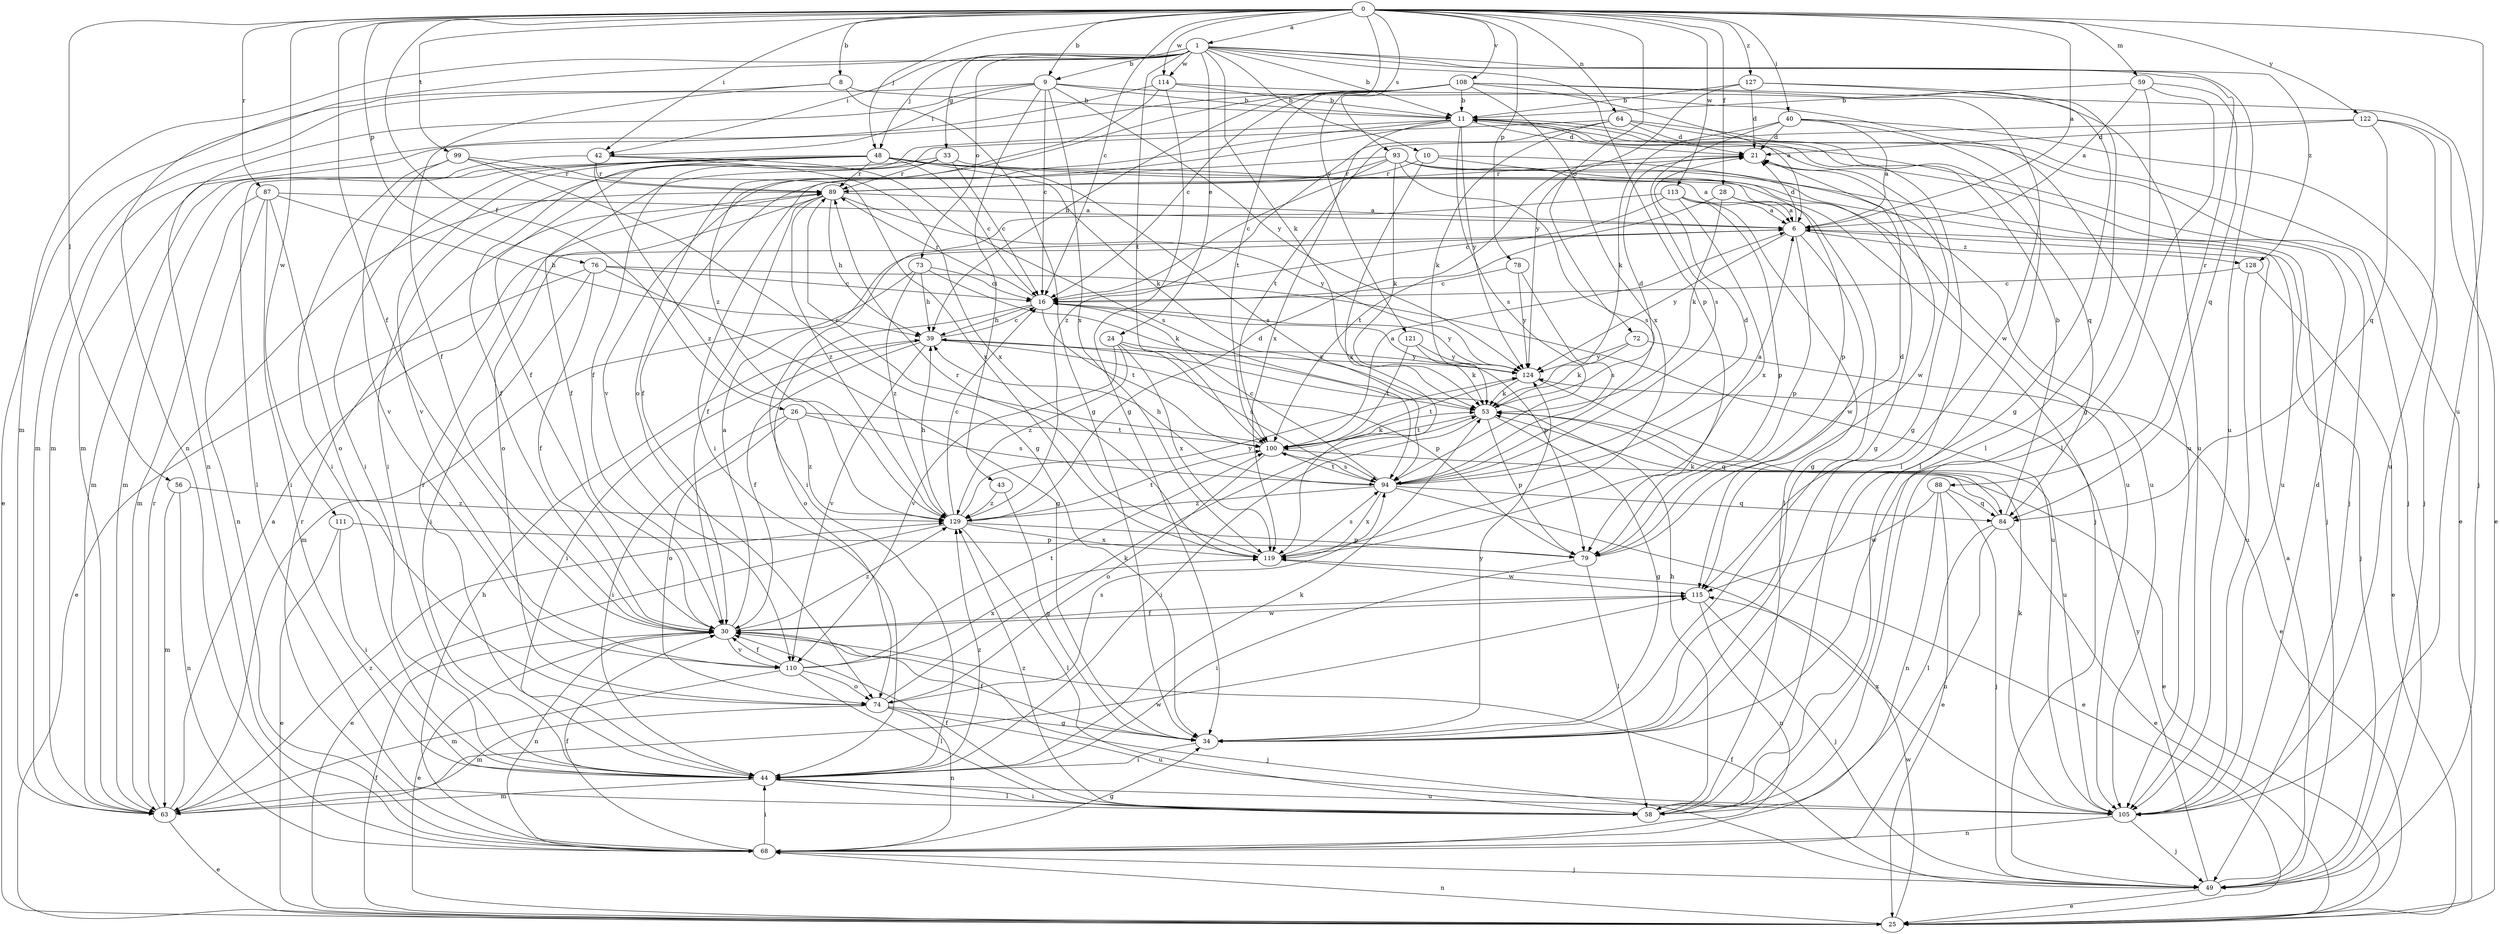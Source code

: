 strict digraph  {
0;
1;
6;
8;
9;
10;
11;
16;
21;
24;
25;
26;
28;
30;
33;
34;
39;
40;
42;
43;
44;
48;
49;
53;
56;
58;
59;
63;
64;
68;
72;
73;
74;
76;
78;
79;
84;
87;
88;
89;
93;
94;
99;
100;
105;
108;
110;
111;
113;
114;
115;
119;
121;
122;
124;
127;
128;
129;
0 -> 1  [label=a];
0 -> 6  [label=a];
0 -> 8  [label=b];
0 -> 9  [label=b];
0 -> 16  [label=c];
0 -> 26  [label=f];
0 -> 28  [label=f];
0 -> 30  [label=f];
0 -> 40  [label=i];
0 -> 42  [label=i];
0 -> 48  [label=j];
0 -> 56  [label=l];
0 -> 59  [label=m];
0 -> 64  [label=n];
0 -> 72  [label=o];
0 -> 76  [label=p];
0 -> 78  [label=p];
0 -> 87  [label=r];
0 -> 93  [label=s];
0 -> 99  [label=t];
0 -> 105  [label=u];
0 -> 108  [label=v];
0 -> 111  [label=w];
0 -> 113  [label=w];
0 -> 114  [label=w];
0 -> 121  [label=y];
0 -> 122  [label=y];
0 -> 127  [label=z];
1 -> 9  [label=b];
1 -> 10  [label=b];
1 -> 11  [label=b];
1 -> 24  [label=e];
1 -> 33  [label=g];
1 -> 42  [label=i];
1 -> 48  [label=j];
1 -> 53  [label=k];
1 -> 63  [label=m];
1 -> 68  [label=n];
1 -> 73  [label=o];
1 -> 79  [label=p];
1 -> 88  [label=r];
1 -> 100  [label=t];
1 -> 105  [label=u];
1 -> 114  [label=w];
1 -> 128  [label=z];
6 -> 21  [label=d];
6 -> 49  [label=j];
6 -> 79  [label=p];
6 -> 115  [label=w];
6 -> 124  [label=y];
6 -> 128  [label=z];
8 -> 11  [label=b];
8 -> 25  [label=e];
8 -> 30  [label=f];
8 -> 34  [label=g];
9 -> 11  [label=b];
9 -> 16  [label=c];
9 -> 42  [label=i];
9 -> 43  [label=i];
9 -> 63  [label=m];
9 -> 68  [label=n];
9 -> 105  [label=u];
9 -> 119  [label=x];
9 -> 124  [label=y];
10 -> 79  [label=p];
10 -> 89  [label=r];
10 -> 105  [label=u];
10 -> 119  [label=x];
11 -> 21  [label=d];
11 -> 30  [label=f];
11 -> 34  [label=g];
11 -> 44  [label=i];
11 -> 49  [label=j];
11 -> 58  [label=l];
11 -> 84  [label=q];
11 -> 94  [label=s];
11 -> 110  [label=v];
11 -> 119  [label=x];
11 -> 124  [label=y];
16 -> 39  [label=h];
16 -> 74  [label=o];
16 -> 79  [label=p];
16 -> 89  [label=r];
16 -> 100  [label=t];
16 -> 124  [label=y];
21 -> 89  [label=r];
21 -> 115  [label=w];
24 -> 94  [label=s];
24 -> 110  [label=v];
24 -> 119  [label=x];
24 -> 124  [label=y];
24 -> 129  [label=z];
25 -> 30  [label=f];
25 -> 68  [label=n];
25 -> 115  [label=w];
26 -> 44  [label=i];
26 -> 74  [label=o];
26 -> 94  [label=s];
26 -> 100  [label=t];
26 -> 129  [label=z];
28 -> 6  [label=a];
28 -> 34  [label=g];
28 -> 53  [label=k];
28 -> 100  [label=t];
30 -> 6  [label=a];
30 -> 25  [label=e];
30 -> 49  [label=j];
30 -> 68  [label=n];
30 -> 110  [label=v];
30 -> 115  [label=w];
30 -> 129  [label=z];
33 -> 6  [label=a];
33 -> 16  [label=c];
33 -> 30  [label=f];
33 -> 44  [label=i];
33 -> 89  [label=r];
34 -> 30  [label=f];
34 -> 44  [label=i];
34 -> 124  [label=y];
39 -> 16  [label=c];
39 -> 30  [label=f];
39 -> 44  [label=i];
39 -> 79  [label=p];
39 -> 110  [label=v];
39 -> 124  [label=y];
40 -> 6  [label=a];
40 -> 21  [label=d];
40 -> 49  [label=j];
40 -> 53  [label=k];
40 -> 58  [label=l];
40 -> 94  [label=s];
42 -> 63  [label=m];
42 -> 89  [label=r];
42 -> 94  [label=s];
42 -> 119  [label=x];
42 -> 129  [label=z];
43 -> 34  [label=g];
43 -> 129  [label=z];
44 -> 53  [label=k];
44 -> 58  [label=l];
44 -> 63  [label=m];
44 -> 89  [label=r];
44 -> 105  [label=u];
44 -> 129  [label=z];
48 -> 16  [label=c];
48 -> 30  [label=f];
48 -> 44  [label=i];
48 -> 49  [label=j];
48 -> 53  [label=k];
48 -> 58  [label=l];
48 -> 63  [label=m];
48 -> 89  [label=r];
48 -> 94  [label=s];
48 -> 105  [label=u];
48 -> 110  [label=v];
49 -> 6  [label=a];
49 -> 25  [label=e];
49 -> 30  [label=f];
49 -> 124  [label=y];
53 -> 21  [label=d];
53 -> 34  [label=g];
53 -> 44  [label=i];
53 -> 79  [label=p];
53 -> 84  [label=q];
53 -> 100  [label=t];
56 -> 63  [label=m];
56 -> 68  [label=n];
56 -> 129  [label=z];
58 -> 30  [label=f];
58 -> 39  [label=h];
58 -> 44  [label=i];
58 -> 129  [label=z];
59 -> 6  [label=a];
59 -> 11  [label=b];
59 -> 34  [label=g];
59 -> 58  [label=l];
59 -> 84  [label=q];
63 -> 6  [label=a];
63 -> 25  [label=e];
63 -> 89  [label=r];
63 -> 115  [label=w];
63 -> 129  [label=z];
64 -> 21  [label=d];
64 -> 25  [label=e];
64 -> 30  [label=f];
64 -> 49  [label=j];
64 -> 53  [label=k];
64 -> 129  [label=z];
68 -> 30  [label=f];
68 -> 34  [label=g];
68 -> 39  [label=h];
68 -> 44  [label=i];
68 -> 49  [label=j];
68 -> 89  [label=r];
72 -> 25  [label=e];
72 -> 53  [label=k];
72 -> 124  [label=y];
73 -> 16  [label=c];
73 -> 39  [label=h];
73 -> 53  [label=k];
73 -> 63  [label=m];
73 -> 129  [label=z];
74 -> 34  [label=g];
74 -> 53  [label=k];
74 -> 63  [label=m];
74 -> 68  [label=n];
74 -> 94  [label=s];
74 -> 105  [label=u];
76 -> 16  [label=c];
76 -> 25  [label=e];
76 -> 30  [label=f];
76 -> 34  [label=g];
76 -> 44  [label=i];
76 -> 105  [label=u];
78 -> 16  [label=c];
78 -> 94  [label=s];
78 -> 124  [label=y];
79 -> 21  [label=d];
79 -> 44  [label=i];
79 -> 58  [label=l];
84 -> 11  [label=b];
84 -> 25  [label=e];
84 -> 53  [label=k];
84 -> 58  [label=l];
84 -> 68  [label=n];
87 -> 6  [label=a];
87 -> 39  [label=h];
87 -> 44  [label=i];
87 -> 63  [label=m];
87 -> 68  [label=n];
87 -> 74  [label=o];
88 -> 25  [label=e];
88 -> 49  [label=j];
88 -> 68  [label=n];
88 -> 84  [label=q];
88 -> 115  [label=w];
89 -> 6  [label=a];
89 -> 30  [label=f];
89 -> 39  [label=h];
89 -> 74  [label=o];
89 -> 124  [label=y];
89 -> 129  [label=z];
93 -> 16  [label=c];
93 -> 30  [label=f];
93 -> 34  [label=g];
93 -> 49  [label=j];
93 -> 53  [label=k];
93 -> 89  [label=r];
93 -> 94  [label=s];
93 -> 105  [label=u];
94 -> 6  [label=a];
94 -> 16  [label=c];
94 -> 21  [label=d];
94 -> 25  [label=e];
94 -> 39  [label=h];
94 -> 84  [label=q];
94 -> 100  [label=t];
94 -> 119  [label=x];
94 -> 129  [label=z];
99 -> 34  [label=g];
99 -> 44  [label=i];
99 -> 89  [label=r];
99 -> 110  [label=v];
99 -> 119  [label=x];
100 -> 6  [label=a];
100 -> 25  [label=e];
100 -> 53  [label=k];
100 -> 74  [label=o];
100 -> 89  [label=r];
100 -> 94  [label=s];
105 -> 21  [label=d];
105 -> 49  [label=j];
105 -> 53  [label=k];
105 -> 68  [label=n];
105 -> 119  [label=x];
108 -> 6  [label=a];
108 -> 11  [label=b];
108 -> 16  [label=c];
108 -> 39  [label=h];
108 -> 49  [label=j];
108 -> 63  [label=m];
108 -> 74  [label=o];
108 -> 100  [label=t];
108 -> 115  [label=w];
108 -> 119  [label=x];
110 -> 30  [label=f];
110 -> 58  [label=l];
110 -> 63  [label=m];
110 -> 74  [label=o];
110 -> 100  [label=t];
110 -> 119  [label=x];
111 -> 25  [label=e];
111 -> 44  [label=i];
111 -> 79  [label=p];
113 -> 6  [label=a];
113 -> 16  [label=c];
113 -> 44  [label=i];
113 -> 58  [label=l];
113 -> 79  [label=p];
113 -> 119  [label=x];
114 -> 11  [label=b];
114 -> 34  [label=g];
114 -> 63  [label=m];
114 -> 105  [label=u];
114 -> 129  [label=z];
115 -> 30  [label=f];
115 -> 49  [label=j];
115 -> 68  [label=n];
119 -> 89  [label=r];
119 -> 94  [label=s];
119 -> 115  [label=w];
121 -> 53  [label=k];
121 -> 100  [label=t];
121 -> 124  [label=y];
122 -> 21  [label=d];
122 -> 25  [label=e];
122 -> 84  [label=q];
122 -> 100  [label=t];
122 -> 105  [label=u];
124 -> 53  [label=k];
124 -> 100  [label=t];
124 -> 105  [label=u];
127 -> 11  [label=b];
127 -> 21  [label=d];
127 -> 34  [label=g];
127 -> 58  [label=l];
127 -> 124  [label=y];
128 -> 16  [label=c];
128 -> 25  [label=e];
128 -> 105  [label=u];
129 -> 16  [label=c];
129 -> 21  [label=d];
129 -> 25  [label=e];
129 -> 39  [label=h];
129 -> 58  [label=l];
129 -> 79  [label=p];
129 -> 100  [label=t];
129 -> 119  [label=x];
129 -> 124  [label=y];
}
